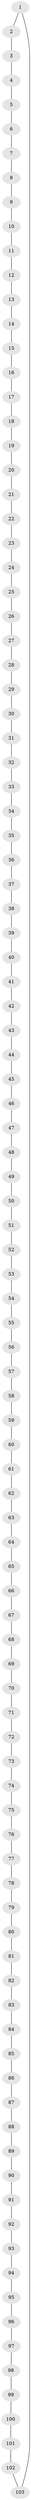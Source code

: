 // original degree distribution, {2: 1.0}
// Generated by graph-tools (version 1.1) at 2025/37/03/04/25 23:37:56]
// undirected, 103 vertices, 103 edges
graph export_dot {
  node [color=gray90,style=filled];
  1;
  2;
  3;
  4;
  5;
  6;
  7;
  8;
  9;
  10;
  11;
  12;
  13;
  14;
  15;
  16;
  17;
  18;
  19;
  20;
  21;
  22;
  23;
  24;
  25;
  26;
  27;
  28;
  29;
  30;
  31;
  32;
  33;
  34;
  35;
  36;
  37;
  38;
  39;
  40;
  41;
  42;
  43;
  44;
  45;
  46;
  47;
  48;
  49;
  50;
  51;
  52;
  53;
  54;
  55;
  56;
  57;
  58;
  59;
  60;
  61;
  62;
  63;
  64;
  65;
  66;
  67;
  68;
  69;
  70;
  71;
  72;
  73;
  74;
  75;
  76;
  77;
  78;
  79;
  80;
  81;
  82;
  83;
  84;
  85;
  86;
  87;
  88;
  89;
  90;
  91;
  92;
  93;
  94;
  95;
  96;
  97;
  98;
  99;
  100;
  101;
  102;
  103;
  1 -- 2 [weight=1.0];
  1 -- 103 [weight=1.0];
  2 -- 3 [weight=1.0];
  3 -- 4 [weight=1.0];
  4 -- 5 [weight=1.0];
  5 -- 6 [weight=1.0];
  6 -- 7 [weight=1.0];
  7 -- 8 [weight=1.0];
  8 -- 9 [weight=1.0];
  9 -- 10 [weight=1.0];
  10 -- 11 [weight=1.0];
  11 -- 12 [weight=1.0];
  12 -- 13 [weight=1.0];
  13 -- 14 [weight=1.0];
  14 -- 15 [weight=1.0];
  15 -- 16 [weight=1.0];
  16 -- 17 [weight=1.0];
  17 -- 18 [weight=1.0];
  18 -- 19 [weight=1.0];
  19 -- 20 [weight=1.0];
  20 -- 21 [weight=1.0];
  21 -- 22 [weight=1.0];
  22 -- 23 [weight=1.0];
  23 -- 24 [weight=1.0];
  24 -- 25 [weight=1.0];
  25 -- 26 [weight=1.0];
  26 -- 27 [weight=1.0];
  27 -- 28 [weight=1.0];
  28 -- 29 [weight=1.0];
  29 -- 30 [weight=1.0];
  30 -- 31 [weight=1.0];
  31 -- 32 [weight=1.0];
  32 -- 33 [weight=1.0];
  33 -- 34 [weight=1.0];
  34 -- 35 [weight=1.0];
  35 -- 36 [weight=1.0];
  36 -- 37 [weight=1.0];
  37 -- 38 [weight=1.0];
  38 -- 39 [weight=1.0];
  39 -- 40 [weight=1.0];
  40 -- 41 [weight=1.0];
  41 -- 42 [weight=1.0];
  42 -- 43 [weight=1.0];
  43 -- 44 [weight=1.0];
  44 -- 45 [weight=1.0];
  45 -- 46 [weight=1.0];
  46 -- 47 [weight=1.0];
  47 -- 48 [weight=1.0];
  48 -- 49 [weight=1.0];
  49 -- 50 [weight=1.0];
  50 -- 51 [weight=1.0];
  51 -- 52 [weight=1.0];
  52 -- 53 [weight=1.0];
  53 -- 54 [weight=1.0];
  54 -- 55 [weight=1.0];
  55 -- 56 [weight=1.0];
  56 -- 57 [weight=1.0];
  57 -- 58 [weight=1.0];
  58 -- 59 [weight=1.0];
  59 -- 60 [weight=1.0];
  60 -- 61 [weight=1.0];
  61 -- 62 [weight=1.0];
  62 -- 63 [weight=1.0];
  63 -- 64 [weight=1.0];
  64 -- 65 [weight=1.0];
  65 -- 66 [weight=1.0];
  66 -- 67 [weight=1.0];
  67 -- 68 [weight=1.0];
  68 -- 69 [weight=1.0];
  69 -- 70 [weight=1.0];
  70 -- 71 [weight=1.0];
  71 -- 72 [weight=1.0];
  72 -- 73 [weight=1.0];
  73 -- 74 [weight=1.0];
  74 -- 75 [weight=1.0];
  75 -- 76 [weight=1.0];
  76 -- 77 [weight=1.0];
  77 -- 78 [weight=1.0];
  78 -- 79 [weight=1.0];
  79 -- 80 [weight=1.0];
  80 -- 81 [weight=1.0];
  81 -- 82 [weight=1.0];
  82 -- 83 [weight=1.0];
  83 -- 84 [weight=1.0];
  84 -- 85 [weight=1.0];
  85 -- 86 [weight=1.0];
  86 -- 87 [weight=1.0];
  87 -- 88 [weight=1.0];
  88 -- 89 [weight=1.0];
  89 -- 90 [weight=1.0];
  90 -- 91 [weight=1.0];
  91 -- 92 [weight=1.0];
  92 -- 93 [weight=1.0];
  93 -- 94 [weight=1.0];
  94 -- 95 [weight=1.0];
  95 -- 96 [weight=1.0];
  96 -- 97 [weight=1.0];
  97 -- 98 [weight=1.0];
  98 -- 99 [weight=1.0];
  99 -- 100 [weight=1.0];
  100 -- 101 [weight=1.0];
  101 -- 102 [weight=1.0];
  102 -- 103 [weight=1.0];
}
